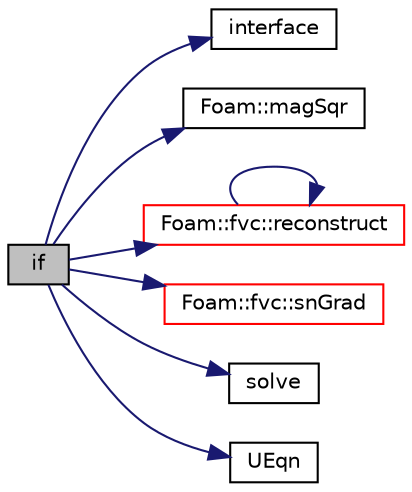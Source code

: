 digraph "if"
{
  bgcolor="transparent";
  edge [fontname="Helvetica",fontsize="10",labelfontname="Helvetica",labelfontsize="10"];
  node [fontname="Helvetica",fontsize="10",shape=record];
  rankdir="LR";
  Node1 [label="if",height=0.2,width=0.4,color="black", fillcolor="grey75", style="filled", fontcolor="black"];
  Node1 -> Node2 [color="midnightblue",fontsize="10",style="solid",fontname="Helvetica"];
  Node2 [label="interface",height=0.2,width=0.4,color="black",URL="$a04493.html#a8c09a0b889457752a4a7c285d39f7787"];
  Node1 -> Node3 [color="midnightblue",fontsize="10",style="solid",fontname="Helvetica"];
  Node3 [label="Foam::magSqr",height=0.2,width=0.4,color="black",URL="$a10742.html#ae6fff2c6981e6d9618aa5038e69def6e"];
  Node1 -> Node4 [color="midnightblue",fontsize="10",style="solid",fontname="Helvetica"];
  Node4 [label="Foam::fvc::reconstruct",height=0.2,width=0.4,color="red",URL="$a10776.html#ad8a6471328adb4cddcc0d4cedfa39ca2"];
  Node4 -> Node4 [color="midnightblue",fontsize="10",style="solid",fontname="Helvetica"];
  Node1 -> Node5 [color="midnightblue",fontsize="10",style="solid",fontname="Helvetica"];
  Node5 [label="Foam::fvc::snGrad",height=0.2,width=0.4,color="red",URL="$a10776.html#a15da734ee906cb52cf17937ab84c41a0"];
  Node1 -> Node6 [color="midnightblue",fontsize="10",style="solid",fontname="Helvetica"];
  Node6 [label="solve",height=0.2,width=0.4,color="black",URL="$a03013.html#a8b4710e49dba7b23cb8dc223f1bbfea0"];
  Node1 -> Node7 [color="midnightblue",fontsize="10",style="solid",fontname="Helvetica"];
  Node7 [label="UEqn",height=0.2,width=0.4,color="black",URL="$a03006.html#a52ab48945aa1b57fc2a1bec3e481449a"];
}
